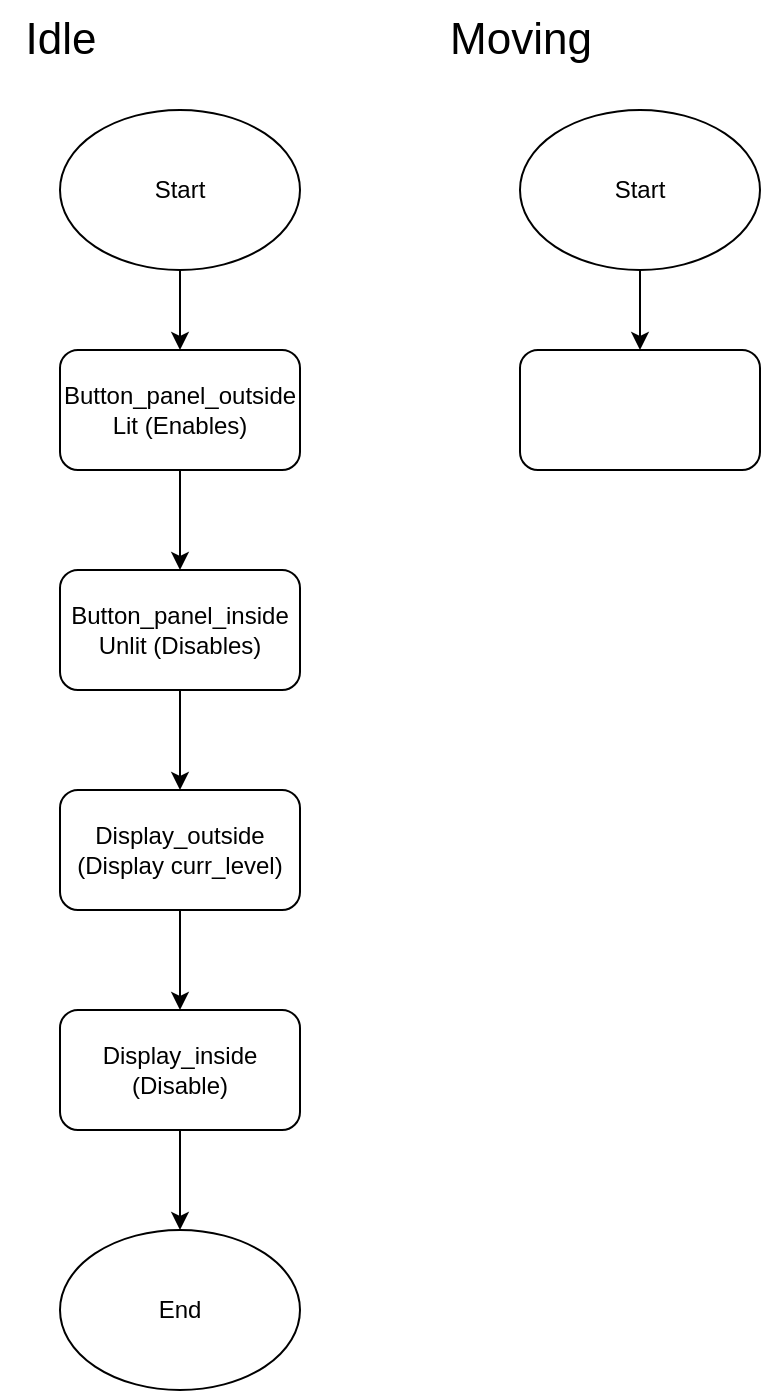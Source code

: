<mxfile version="22.0.4" type="device">
  <diagram name="Page-1" id="Ne6p96-eGXluJ8T5f7-t">
    <mxGraphModel dx="765" dy="381" grid="1" gridSize="10" guides="1" tooltips="1" connect="1" arrows="1" fold="1" page="1" pageScale="1" pageWidth="850" pageHeight="1100" math="0" shadow="0">
      <root>
        <mxCell id="0" />
        <mxCell id="1" parent="0" />
        <mxCell id="W9Oqele3VmDE0duMvN8R-4" style="edgeStyle=orthogonalEdgeStyle;rounded=0;orthogonalLoop=1;jettySize=auto;html=1;entryX=0.5;entryY=0;entryDx=0;entryDy=0;" edge="1" parent="1" source="W9Oqele3VmDE0duMvN8R-1" target="W9Oqele3VmDE0duMvN8R-2">
          <mxGeometry relative="1" as="geometry" />
        </mxCell>
        <mxCell id="W9Oqele3VmDE0duMvN8R-1" value="Start" style="ellipse;whiteSpace=wrap;html=1;" vertex="1" parent="1">
          <mxGeometry x="40" y="70" width="120" height="80" as="geometry" />
        </mxCell>
        <mxCell id="W9Oqele3VmDE0duMvN8R-6" style="edgeStyle=orthogonalEdgeStyle;rounded=0;orthogonalLoop=1;jettySize=auto;html=1;entryX=0.5;entryY=0;entryDx=0;entryDy=0;" edge="1" parent="1" source="W9Oqele3VmDE0duMvN8R-2" target="W9Oqele3VmDE0duMvN8R-5">
          <mxGeometry relative="1" as="geometry" />
        </mxCell>
        <mxCell id="W9Oqele3VmDE0duMvN8R-2" value="Button_panel_outside Lit (Enables)" style="rounded=1;whiteSpace=wrap;html=1;" vertex="1" parent="1">
          <mxGeometry x="40" y="190" width="120" height="60" as="geometry" />
        </mxCell>
        <mxCell id="W9Oqele3VmDE0duMvN8R-3" value="Idle" style="text;html=1;align=center;verticalAlign=middle;resizable=0;points=[];autosize=1;strokeColor=none;fillColor=none;fontSize=22;" vertex="1" parent="1">
          <mxGeometry x="10" y="15" width="60" height="40" as="geometry" />
        </mxCell>
        <mxCell id="W9Oqele3VmDE0duMvN8R-9" style="edgeStyle=orthogonalEdgeStyle;rounded=0;orthogonalLoop=1;jettySize=auto;html=1;entryX=0.5;entryY=0;entryDx=0;entryDy=0;" edge="1" parent="1" source="W9Oqele3VmDE0duMvN8R-5" target="W9Oqele3VmDE0duMvN8R-7">
          <mxGeometry relative="1" as="geometry" />
        </mxCell>
        <mxCell id="W9Oqele3VmDE0duMvN8R-5" value="Button_panel_inside Unlit (Disables)" style="rounded=1;whiteSpace=wrap;html=1;" vertex="1" parent="1">
          <mxGeometry x="40" y="300" width="120" height="60" as="geometry" />
        </mxCell>
        <mxCell id="W9Oqele3VmDE0duMvN8R-10" style="edgeStyle=orthogonalEdgeStyle;rounded=0;orthogonalLoop=1;jettySize=auto;html=1;entryX=0.5;entryY=0;entryDx=0;entryDy=0;" edge="1" parent="1" source="W9Oqele3VmDE0duMvN8R-7" target="W9Oqele3VmDE0duMvN8R-8">
          <mxGeometry relative="1" as="geometry" />
        </mxCell>
        <mxCell id="W9Oqele3VmDE0duMvN8R-7" value="Display_outside&lt;br&gt;(Display curr_level)" style="rounded=1;whiteSpace=wrap;html=1;" vertex="1" parent="1">
          <mxGeometry x="40" y="410" width="120" height="60" as="geometry" />
        </mxCell>
        <mxCell id="W9Oqele3VmDE0duMvN8R-12" style="edgeStyle=orthogonalEdgeStyle;rounded=0;orthogonalLoop=1;jettySize=auto;html=1;entryX=0.5;entryY=0;entryDx=0;entryDy=0;" edge="1" parent="1" source="W9Oqele3VmDE0duMvN8R-8" target="W9Oqele3VmDE0duMvN8R-11">
          <mxGeometry relative="1" as="geometry" />
        </mxCell>
        <mxCell id="W9Oqele3VmDE0duMvN8R-8" value="Display_inside&lt;br&gt;(Disable)" style="rounded=1;whiteSpace=wrap;html=1;" vertex="1" parent="1">
          <mxGeometry x="40" y="520" width="120" height="60" as="geometry" />
        </mxCell>
        <mxCell id="W9Oqele3VmDE0duMvN8R-11" value="End" style="ellipse;whiteSpace=wrap;html=1;" vertex="1" parent="1">
          <mxGeometry x="40" y="630" width="120" height="80" as="geometry" />
        </mxCell>
        <mxCell id="W9Oqele3VmDE0duMvN8R-13" value="Moving" style="text;html=1;align=center;verticalAlign=middle;resizable=0;points=[];autosize=1;strokeColor=none;fillColor=none;fontSize=22;" vertex="1" parent="1">
          <mxGeometry x="225" y="15" width="90" height="40" as="geometry" />
        </mxCell>
        <mxCell id="W9Oqele3VmDE0duMvN8R-16" style="edgeStyle=orthogonalEdgeStyle;rounded=0;orthogonalLoop=1;jettySize=auto;html=1;entryX=0.5;entryY=0;entryDx=0;entryDy=0;" edge="1" parent="1" source="W9Oqele3VmDE0duMvN8R-14" target="W9Oqele3VmDE0duMvN8R-15">
          <mxGeometry relative="1" as="geometry" />
        </mxCell>
        <mxCell id="W9Oqele3VmDE0duMvN8R-14" value="Start" style="ellipse;whiteSpace=wrap;html=1;" vertex="1" parent="1">
          <mxGeometry x="270" y="70" width="120" height="80" as="geometry" />
        </mxCell>
        <mxCell id="W9Oqele3VmDE0duMvN8R-15" value="" style="rounded=1;whiteSpace=wrap;html=1;" vertex="1" parent="1">
          <mxGeometry x="270" y="190" width="120" height="60" as="geometry" />
        </mxCell>
      </root>
    </mxGraphModel>
  </diagram>
</mxfile>
